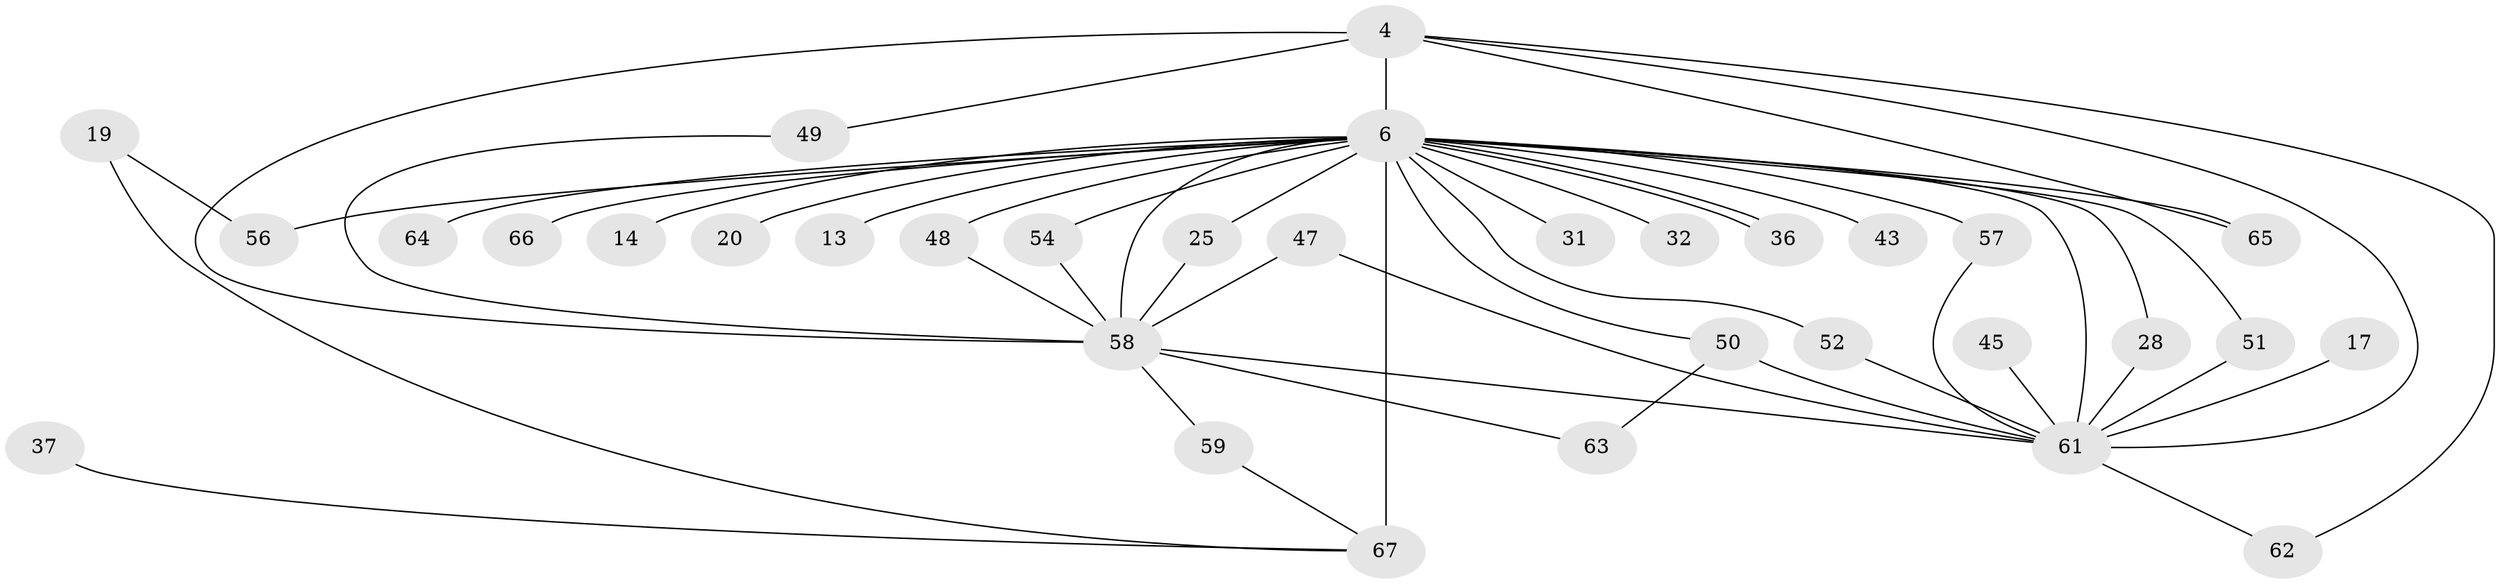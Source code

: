 // original degree distribution, {17: 0.014925373134328358, 18: 0.014925373134328358, 10: 0.014925373134328358, 12: 0.014925373134328358, 23: 0.014925373134328358, 22: 0.014925373134328358, 15: 0.014925373134328358, 21: 0.029850746268656716, 14: 0.014925373134328358, 3: 0.208955223880597, 4: 0.04477611940298507, 2: 0.5522388059701493, 5: 0.029850746268656716, 7: 0.014925373134328358}
// Generated by graph-tools (version 1.1) at 2025/44/03/09/25 04:44:24]
// undirected, 33 vertices, 51 edges
graph export_dot {
graph [start="1"]
  node [color=gray90,style=filled];
  4 [super="+3"];
  6 [super="+5+2"];
  13;
  14;
  17;
  19;
  20;
  25;
  28;
  31;
  32;
  36;
  37;
  43;
  45;
  47;
  48;
  49;
  50 [super="+38+39"];
  51 [super="+24"];
  52;
  54 [super="+23"];
  56 [super="+12"];
  57 [super="+27"];
  58 [super="+15+26+42+44+55"];
  59;
  61 [super="+46+53"];
  62;
  63;
  64;
  65;
  66 [super="+60+40"];
  67 [super="+41+18"];
  4 -- 6 [weight=8];
  4 -- 62;
  4 -- 65;
  4 -- 49;
  4 -- 61 [weight=5];
  4 -- 58 [weight=4];
  6 -- 20 [weight=2];
  6 -- 31 [weight=2];
  6 -- 32 [weight=2];
  6 -- 36;
  6 -- 36;
  6 -- 61 [weight=10];
  6 -- 64 [weight=2];
  6 -- 65;
  6 -- 66 [weight=3];
  6 -- 67 [weight=4];
  6 -- 28;
  6 -- 43 [weight=2];
  6 -- 51;
  6 -- 56 [weight=3];
  6 -- 58 [weight=12];
  6 -- 13 [weight=2];
  6 -- 14;
  6 -- 25;
  6 -- 48;
  6 -- 52;
  6 -- 54 [weight=3];
  6 -- 57 [weight=2];
  6 -- 50;
  17 -- 61 [weight=2];
  19 -- 56;
  19 -- 67;
  25 -- 58;
  28 -- 61;
  37 -- 67;
  45 -- 61 [weight=2];
  47 -- 61;
  47 -- 58;
  48 -- 58;
  49 -- 58;
  50 -- 61 [weight=4];
  50 -- 63;
  51 -- 61;
  52 -- 61;
  54 -- 58;
  57 -- 61;
  58 -- 61 [weight=10];
  58 -- 59;
  58 -- 63;
  59 -- 67;
  61 -- 62;
}
